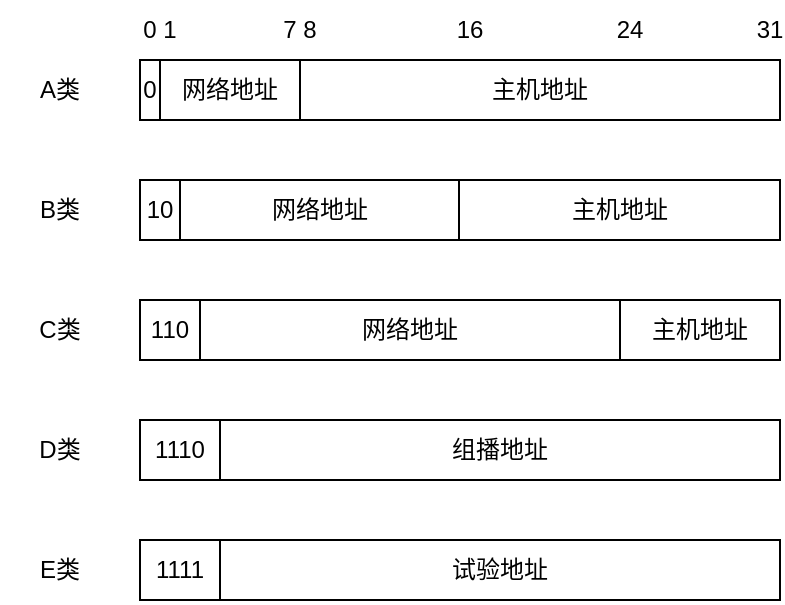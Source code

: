 <mxfile version="17.1.1" type="github">
  <diagram id="tSgCmTQa-p7S9aSJSKAo" name="Page-1">
    <mxGraphModel dx="716" dy="399" grid="1" gridSize="10" guides="1" tooltips="1" connect="1" arrows="1" fold="1" page="1" pageScale="1" pageWidth="827" pageHeight="1169" math="0" shadow="0">
      <root>
        <mxCell id="0" />
        <mxCell id="1" parent="0" />
        <mxCell id="ncxUFKPIvJ4_nUZDVNow-1" value="" style="rounded=0;whiteSpace=wrap;html=1;" vertex="1" parent="1">
          <mxGeometry x="240" y="80" width="320" height="30" as="geometry" />
        </mxCell>
        <mxCell id="ncxUFKPIvJ4_nUZDVNow-2" value="" style="rounded=0;whiteSpace=wrap;html=1;" vertex="1" parent="1">
          <mxGeometry x="240" y="140" width="320" height="30" as="geometry" />
        </mxCell>
        <mxCell id="ncxUFKPIvJ4_nUZDVNow-3" value="" style="rounded=0;whiteSpace=wrap;html=1;" vertex="1" parent="1">
          <mxGeometry x="240" y="200" width="320" height="30" as="geometry" />
        </mxCell>
        <mxCell id="ncxUFKPIvJ4_nUZDVNow-4" value="" style="rounded=0;whiteSpace=wrap;html=1;" vertex="1" parent="1">
          <mxGeometry x="240" y="260" width="320" height="30" as="geometry" />
        </mxCell>
        <mxCell id="ncxUFKPIvJ4_nUZDVNow-5" value="" style="rounded=0;whiteSpace=wrap;html=1;" vertex="1" parent="1">
          <mxGeometry x="240" y="320" width="320" height="30" as="geometry" />
        </mxCell>
        <mxCell id="ncxUFKPIvJ4_nUZDVNow-6" value="A类" style="text;html=1;strokeColor=none;fillColor=none;align=center;verticalAlign=middle;whiteSpace=wrap;rounded=0;" vertex="1" parent="1">
          <mxGeometry x="170" y="80" width="60" height="30" as="geometry" />
        </mxCell>
        <mxCell id="ncxUFKPIvJ4_nUZDVNow-7" value="B类" style="text;html=1;strokeColor=none;fillColor=none;align=center;verticalAlign=middle;whiteSpace=wrap;rounded=0;" vertex="1" parent="1">
          <mxGeometry x="170" y="140" width="60" height="30" as="geometry" />
        </mxCell>
        <mxCell id="ncxUFKPIvJ4_nUZDVNow-8" value="C类" style="text;html=1;strokeColor=none;fillColor=none;align=center;verticalAlign=middle;whiteSpace=wrap;rounded=0;" vertex="1" parent="1">
          <mxGeometry x="170" y="200" width="60" height="30" as="geometry" />
        </mxCell>
        <mxCell id="ncxUFKPIvJ4_nUZDVNow-9" value="D类" style="text;html=1;strokeColor=none;fillColor=none;align=center;verticalAlign=middle;whiteSpace=wrap;rounded=0;" vertex="1" parent="1">
          <mxGeometry x="170" y="260" width="60" height="30" as="geometry" />
        </mxCell>
        <mxCell id="ncxUFKPIvJ4_nUZDVNow-10" value="E类" style="text;html=1;strokeColor=none;fillColor=none;align=center;verticalAlign=middle;whiteSpace=wrap;rounded=0;" vertex="1" parent="1">
          <mxGeometry x="170" y="320" width="60" height="30" as="geometry" />
        </mxCell>
        <mxCell id="ncxUFKPIvJ4_nUZDVNow-11" value="" style="endArrow=none;html=1;rounded=0;" edge="1" parent="1">
          <mxGeometry width="50" height="50" relative="1" as="geometry">
            <mxPoint x="280" y="350" as="sourcePoint" />
            <mxPoint x="280" y="320" as="targetPoint" />
          </mxGeometry>
        </mxCell>
        <mxCell id="ncxUFKPIvJ4_nUZDVNow-12" value="" style="endArrow=none;html=1;rounded=0;" edge="1" parent="1">
          <mxGeometry width="50" height="50" relative="1" as="geometry">
            <mxPoint x="280" y="290" as="sourcePoint" />
            <mxPoint x="280" y="260" as="targetPoint" />
          </mxGeometry>
        </mxCell>
        <mxCell id="ncxUFKPIvJ4_nUZDVNow-13" value="" style="endArrow=none;html=1;rounded=0;" edge="1" parent="1">
          <mxGeometry width="50" height="50" relative="1" as="geometry">
            <mxPoint x="480" y="230" as="sourcePoint" />
            <mxPoint x="480" y="200" as="targetPoint" />
          </mxGeometry>
        </mxCell>
        <mxCell id="ncxUFKPIvJ4_nUZDVNow-14" value="" style="endArrow=none;html=1;rounded=0;" edge="1" parent="1">
          <mxGeometry width="50" height="50" relative="1" as="geometry">
            <mxPoint x="270" y="230" as="sourcePoint" />
            <mxPoint x="270" y="200" as="targetPoint" />
          </mxGeometry>
        </mxCell>
        <mxCell id="ncxUFKPIvJ4_nUZDVNow-15" value="" style="endArrow=none;html=1;rounded=0;" edge="1" parent="1">
          <mxGeometry width="50" height="50" relative="1" as="geometry">
            <mxPoint x="399.5" y="170" as="sourcePoint" />
            <mxPoint x="399.5" y="140" as="targetPoint" />
          </mxGeometry>
        </mxCell>
        <mxCell id="ncxUFKPIvJ4_nUZDVNow-16" value="" style="endArrow=none;html=1;rounded=0;" edge="1" parent="1">
          <mxGeometry width="50" height="50" relative="1" as="geometry">
            <mxPoint x="260" y="170" as="sourcePoint" />
            <mxPoint x="260" y="140" as="targetPoint" />
          </mxGeometry>
        </mxCell>
        <mxCell id="ncxUFKPIvJ4_nUZDVNow-17" value="" style="endArrow=none;html=1;rounded=0;" edge="1" parent="1">
          <mxGeometry width="50" height="50" relative="1" as="geometry">
            <mxPoint x="320" y="110" as="sourcePoint" />
            <mxPoint x="320" y="80" as="targetPoint" />
          </mxGeometry>
        </mxCell>
        <mxCell id="ncxUFKPIvJ4_nUZDVNow-18" value="" style="endArrow=none;html=1;rounded=0;" edge="1" parent="1">
          <mxGeometry width="50" height="50" relative="1" as="geometry">
            <mxPoint x="250" y="110" as="sourcePoint" />
            <mxPoint x="250" y="80" as="targetPoint" />
          </mxGeometry>
        </mxCell>
        <mxCell id="ncxUFKPIvJ4_nUZDVNow-19" value="0" style="text;html=1;strokeColor=none;fillColor=none;align=center;verticalAlign=middle;whiteSpace=wrap;rounded=0;" vertex="1" parent="1">
          <mxGeometry x="240" y="75" width="10" height="40" as="geometry" />
        </mxCell>
        <mxCell id="ncxUFKPIvJ4_nUZDVNow-22" value="10" style="text;html=1;strokeColor=none;fillColor=none;align=center;verticalAlign=middle;whiteSpace=wrap;rounded=0;" vertex="1" parent="1">
          <mxGeometry x="240" y="140" width="20" height="30" as="geometry" />
        </mxCell>
        <mxCell id="ncxUFKPIvJ4_nUZDVNow-23" value="110" style="text;html=1;strokeColor=none;fillColor=none;align=center;verticalAlign=middle;whiteSpace=wrap;rounded=0;" vertex="1" parent="1">
          <mxGeometry x="240" y="200" width="30" height="30" as="geometry" />
        </mxCell>
        <mxCell id="ncxUFKPIvJ4_nUZDVNow-24" value="1110" style="text;html=1;strokeColor=none;fillColor=none;align=center;verticalAlign=middle;whiteSpace=wrap;rounded=0;" vertex="1" parent="1">
          <mxGeometry x="240" y="260" width="40" height="30" as="geometry" />
        </mxCell>
        <mxCell id="ncxUFKPIvJ4_nUZDVNow-25" value="1111" style="text;html=1;strokeColor=none;fillColor=none;align=center;verticalAlign=middle;whiteSpace=wrap;rounded=0;" vertex="1" parent="1">
          <mxGeometry x="240" y="320" width="40" height="30" as="geometry" />
        </mxCell>
        <mxCell id="ncxUFKPIvJ4_nUZDVNow-26" value="网络地址" style="text;html=1;strokeColor=none;fillColor=none;align=center;verticalAlign=middle;whiteSpace=wrap;rounded=0;" vertex="1" parent="1">
          <mxGeometry x="250" y="80" width="70" height="30" as="geometry" />
        </mxCell>
        <mxCell id="ncxUFKPIvJ4_nUZDVNow-27" value="网络地址" style="text;html=1;strokeColor=none;fillColor=none;align=center;verticalAlign=middle;whiteSpace=wrap;rounded=0;" vertex="1" parent="1">
          <mxGeometry x="260" y="140" width="140" height="30" as="geometry" />
        </mxCell>
        <mxCell id="ncxUFKPIvJ4_nUZDVNow-28" value="网络地址" style="text;html=1;strokeColor=none;fillColor=none;align=center;verticalAlign=middle;whiteSpace=wrap;rounded=0;" vertex="1" parent="1">
          <mxGeometry x="270" y="200" width="210" height="30" as="geometry" />
        </mxCell>
        <mxCell id="ncxUFKPIvJ4_nUZDVNow-29" value="主机地址" style="text;html=1;strokeColor=none;fillColor=none;align=center;verticalAlign=middle;whiteSpace=wrap;rounded=0;" vertex="1" parent="1">
          <mxGeometry x="320" y="80" width="240" height="30" as="geometry" />
        </mxCell>
        <mxCell id="ncxUFKPIvJ4_nUZDVNow-30" value="主机地址" style="text;html=1;strokeColor=none;fillColor=none;align=center;verticalAlign=middle;whiteSpace=wrap;rounded=0;" vertex="1" parent="1">
          <mxGeometry x="400" y="140" width="160" height="30" as="geometry" />
        </mxCell>
        <mxCell id="ncxUFKPIvJ4_nUZDVNow-31" value="主机地址" style="text;html=1;strokeColor=none;fillColor=none;align=center;verticalAlign=middle;whiteSpace=wrap;rounded=0;" vertex="1" parent="1">
          <mxGeometry x="480" y="200" width="80" height="30" as="geometry" />
        </mxCell>
        <mxCell id="ncxUFKPIvJ4_nUZDVNow-32" value="组播地址" style="text;html=1;strokeColor=none;fillColor=none;align=center;verticalAlign=middle;whiteSpace=wrap;rounded=0;" vertex="1" parent="1">
          <mxGeometry x="280" y="260" width="280" height="30" as="geometry" />
        </mxCell>
        <mxCell id="ncxUFKPIvJ4_nUZDVNow-33" value="试验地址" style="text;html=1;strokeColor=none;fillColor=none;align=center;verticalAlign=middle;whiteSpace=wrap;rounded=0;" vertex="1" parent="1">
          <mxGeometry x="280" y="320" width="280" height="30" as="geometry" />
        </mxCell>
        <mxCell id="ncxUFKPIvJ4_nUZDVNow-35" value="0" style="text;html=1;strokeColor=none;fillColor=none;align=center;verticalAlign=middle;whiteSpace=wrap;rounded=0;fontSize=12;" vertex="1" parent="1">
          <mxGeometry x="235" y="50" width="20" height="30" as="geometry" />
        </mxCell>
        <mxCell id="ncxUFKPIvJ4_nUZDVNow-36" value="1" style="text;html=1;strokeColor=none;fillColor=none;align=center;verticalAlign=middle;whiteSpace=wrap;rounded=0;fontSize=12;" vertex="1" parent="1">
          <mxGeometry x="245" y="50" width="20" height="30" as="geometry" />
        </mxCell>
        <mxCell id="ncxUFKPIvJ4_nUZDVNow-37" value="7" style="text;html=1;strokeColor=none;fillColor=none;align=center;verticalAlign=middle;whiteSpace=wrap;rounded=0;fontSize=12;" vertex="1" parent="1">
          <mxGeometry x="310" y="50" width="10" height="30" as="geometry" />
        </mxCell>
        <mxCell id="ncxUFKPIvJ4_nUZDVNow-38" value="8" style="text;html=1;strokeColor=none;fillColor=none;align=center;verticalAlign=middle;whiteSpace=wrap;rounded=0;fontSize=12;" vertex="1" parent="1">
          <mxGeometry x="320" y="50" width="10" height="30" as="geometry" />
        </mxCell>
        <mxCell id="ncxUFKPIvJ4_nUZDVNow-39" value="16" style="text;html=1;strokeColor=none;fillColor=none;align=center;verticalAlign=middle;whiteSpace=wrap;rounded=0;fontSize=12;" vertex="1" parent="1">
          <mxGeometry x="400" y="50" width="10" height="30" as="geometry" />
        </mxCell>
        <mxCell id="ncxUFKPIvJ4_nUZDVNow-40" value="24" style="text;html=1;strokeColor=none;fillColor=none;align=center;verticalAlign=middle;whiteSpace=wrap;rounded=0;fontSize=12;" vertex="1" parent="1">
          <mxGeometry x="480" y="50" width="10" height="30" as="geometry" />
        </mxCell>
        <mxCell id="ncxUFKPIvJ4_nUZDVNow-41" value="31" style="text;html=1;strokeColor=none;fillColor=none;align=center;verticalAlign=middle;whiteSpace=wrap;rounded=0;fontSize=12;" vertex="1" parent="1">
          <mxGeometry x="550" y="50" width="10" height="30" as="geometry" />
        </mxCell>
      </root>
    </mxGraphModel>
  </diagram>
</mxfile>
